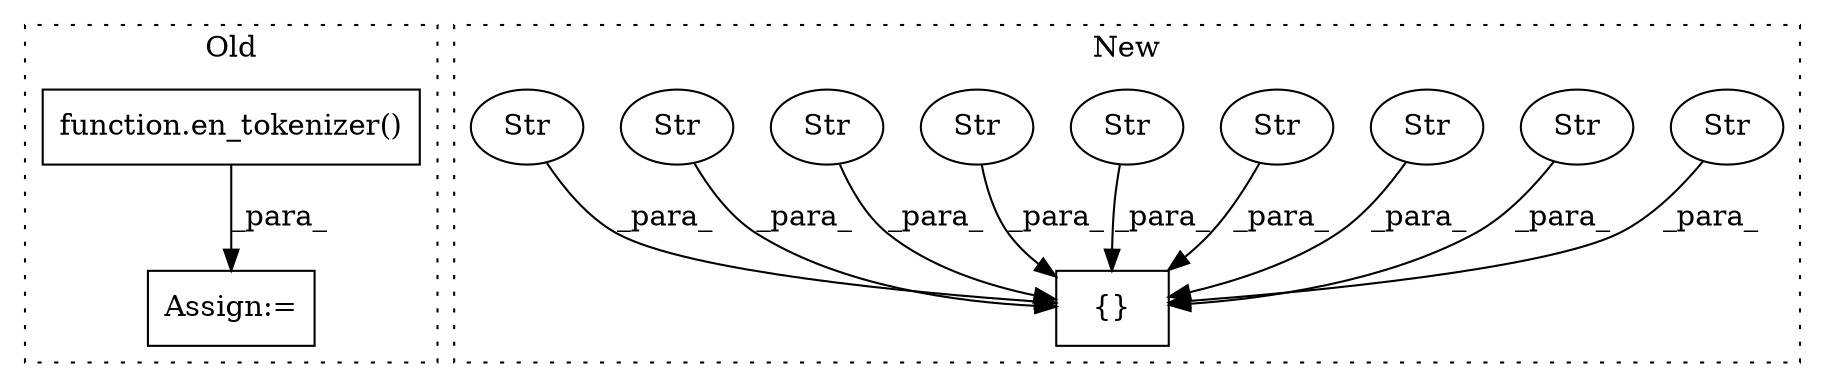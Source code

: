 digraph G {
subgraph cluster0 {
1 [label="function.en_tokenizer()" a="75" s="5799,5816" l="13,1" shape="box"];
3 [label="Assign:=" a="68" s="5796" l="3" shape="box"];
label = "Old";
style="dotted";
}
subgraph cluster1 {
2 [label="{}" a="59" s="5477,5556" l="1,0" shape="box"];
4 [label="Str" a="66" s="5541" l="10" shape="ellipse"];
5 [label="Str" a="66" s="5524" l="4" shape="ellipse"];
6 [label="Str" a="66" s="5553" l="3" shape="ellipse"];
7 [label="Str" a="66" s="5516" l="6" shape="ellipse"];
8 [label="Str" a="66" s="5499" l="10" shape="ellipse"];
9 [label="Str" a="66" s="5511" l="3" shape="ellipse"];
10 [label="Str" a="66" s="5486" l="4" shape="ellipse"];
11 [label="Str" a="66" s="5492" l="5" shape="ellipse"];
12 [label="Str" a="66" s="5478" l="6" shape="ellipse"];
label = "New";
style="dotted";
}
1 -> 3 [label="_para_"];
4 -> 2 [label="_para_"];
5 -> 2 [label="_para_"];
6 -> 2 [label="_para_"];
7 -> 2 [label="_para_"];
8 -> 2 [label="_para_"];
9 -> 2 [label="_para_"];
10 -> 2 [label="_para_"];
11 -> 2 [label="_para_"];
12 -> 2 [label="_para_"];
}